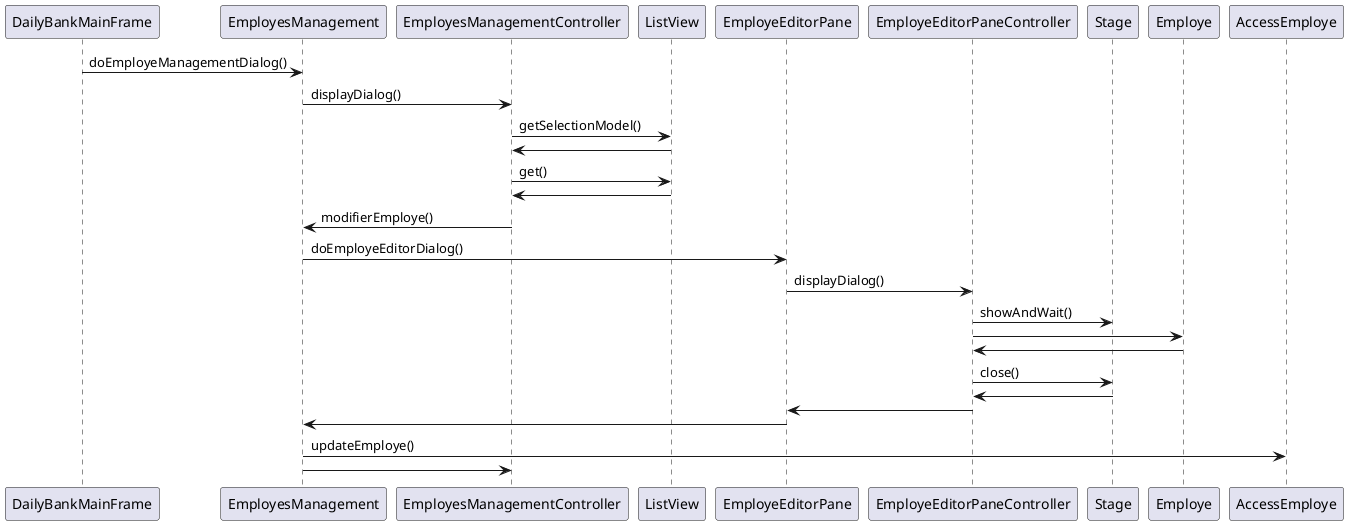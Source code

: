 @startuml Modifier un employé

DailyBankMainFrame -> EmployesManagement : doEmployeManagementDialog()
EmployesManagement -> EmployesManagementController : displayDialog()
EmployesManagementController -> ListView : getSelectionModel()
EmployesManagementController <- ListView
EmployesManagementController -> ListView : get()
EmployesManagementController <- ListView
EmployesManagement <- EmployesManagementController : modifierEmploye()
EmployesManagement -> EmployeEditorPane : doEmployeEditorDialog()
EmployeEditorPane -> EmployeEditorPaneController : displayDialog()
EmployeEditorPaneController -> Stage : showAndWait()
EmployeEditorPaneController -> Employe
EmployeEditorPaneController <- Employe
EmployeEditorPaneController -> Stage : close()
EmployeEditorPaneController <- Stage
EmployeEditorPane <- EmployeEditorPaneController
EmployesManagement <- EmployeEditorPane

EmployesManagement -> AccessEmploye : updateEmploye()
EmployesManagement -> EmployesManagementController
@enduml